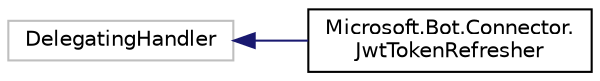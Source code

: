 digraph "Graphical Class Hierarchy"
{
  edge [fontname="Helvetica",fontsize="10",labelfontname="Helvetica",labelfontsize="10"];
  node [fontname="Helvetica",fontsize="10",shape=record];
  rankdir="LR";
  Node1 [label="DelegatingHandler",height=0.2,width=0.4,color="grey75", fillcolor="white", style="filled"];
  Node1 -> Node2 [dir="back",color="midnightblue",fontsize="10",style="solid",fontname="Helvetica"];
  Node2 [label="Microsoft.Bot.Connector.\lJwtTokenRefresher",height=0.2,width=0.4,color="black", fillcolor="white", style="filled",URL="$d2/da8/class_microsoft_1_1_bot_1_1_connector_1_1_jwt_token_refresher.html"];
}

